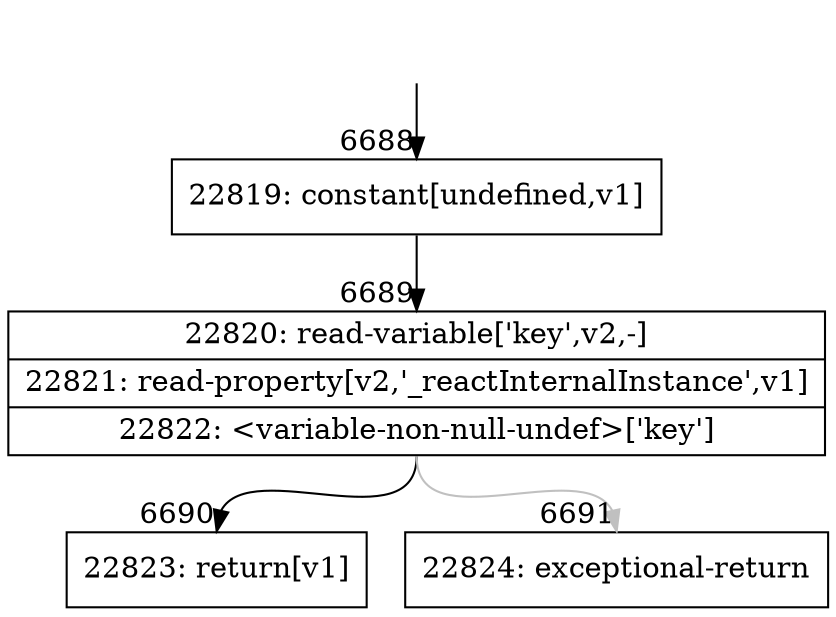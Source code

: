 digraph {
rankdir="TD"
BB_entry460[shape=none,label=""];
BB_entry460 -> BB6688 [tailport=s, headport=n, headlabel="    6688"]
BB6688 [shape=record label="{22819: constant[undefined,v1]}" ] 
BB6688 -> BB6689 [tailport=s, headport=n, headlabel="      6689"]
BB6689 [shape=record label="{22820: read-variable['key',v2,-]|22821: read-property[v2,'_reactInternalInstance',v1]|22822: \<variable-non-null-undef\>['key']}" ] 
BB6689 -> BB6690 [tailport=s, headport=n, headlabel="      6690"]
BB6689 -> BB6691 [tailport=s, headport=n, color=gray, headlabel="      6691"]
BB6690 [shape=record label="{22823: return[v1]}" ] 
BB6691 [shape=record label="{22824: exceptional-return}" ] 
//#$~ 11690
}
